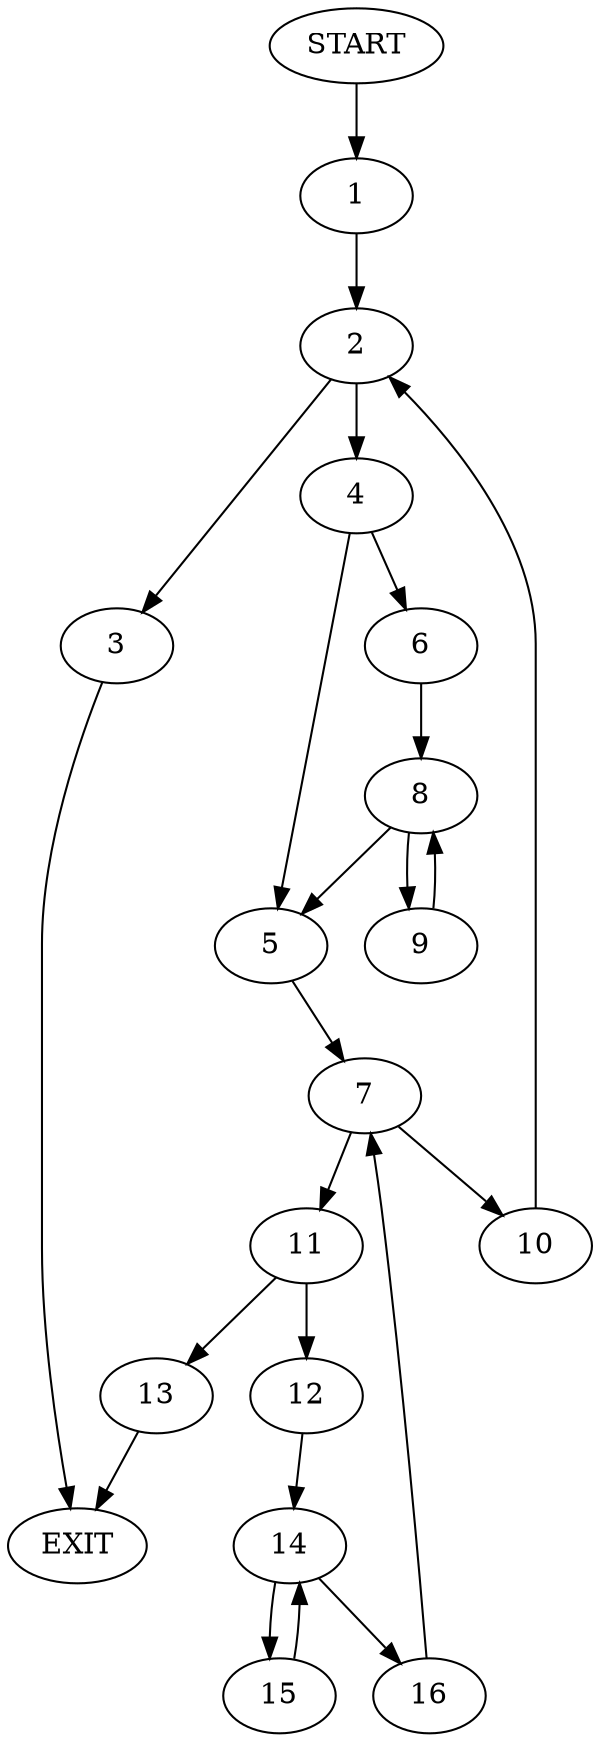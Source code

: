 digraph {
0 [label="START"]
17 [label="EXIT"]
0 -> 1
1 -> 2
2 -> 3
2 -> 4
3 -> 17
4 -> 5
4 -> 6
5 -> 7
6 -> 8
8 -> 5
8 -> 9
9 -> 8
7 -> 10
7 -> 11
10 -> 2
11 -> 12
11 -> 13
13 -> 17
12 -> 14
14 -> 15
14 -> 16
15 -> 14
16 -> 7
}
